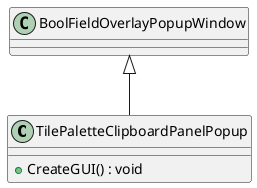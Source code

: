 @startuml
class TilePaletteClipboardPanelPopup {
    + CreateGUI() : void
}
BoolFieldOverlayPopupWindow <|-- TilePaletteClipboardPanelPopup
@enduml

